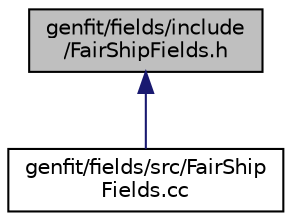 digraph "genfit/fields/include/FairShipFields.h"
{
 // LATEX_PDF_SIZE
  edge [fontname="Helvetica",fontsize="10",labelfontname="Helvetica",labelfontsize="10"];
  node [fontname="Helvetica",fontsize="10",shape=record];
  Node1 [label="genfit/fields/include\l/FairShipFields.h",height=0.2,width=0.4,color="black", fillcolor="grey75", style="filled", fontcolor="black",tooltip=" "];
  Node1 -> Node2 [dir="back",color="midnightblue",fontsize="10",style="solid",fontname="Helvetica"];
  Node2 [label="genfit/fields/src/FairShip\lFields.cc",height=0.2,width=0.4,color="black", fillcolor="white", style="filled",URL="$FairShipFields_8cc.html",tooltip=" "];
}
